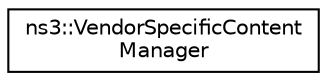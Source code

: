 digraph "Graphical Class Hierarchy"
{
 // LATEX_PDF_SIZE
  edge [fontname="Helvetica",fontsize="10",labelfontname="Helvetica",labelfontsize="10"];
  node [fontname="Helvetica",fontsize="10",shape=record];
  rankdir="LR";
  Node0 [label="ns3::VendorSpecificContent\lManager",height=0.2,width=0.4,color="black", fillcolor="white", style="filled",URL="$classns3_1_1_vendor_specific_content_manager.html",tooltip="VendorSpecificContentManager class."];
}
